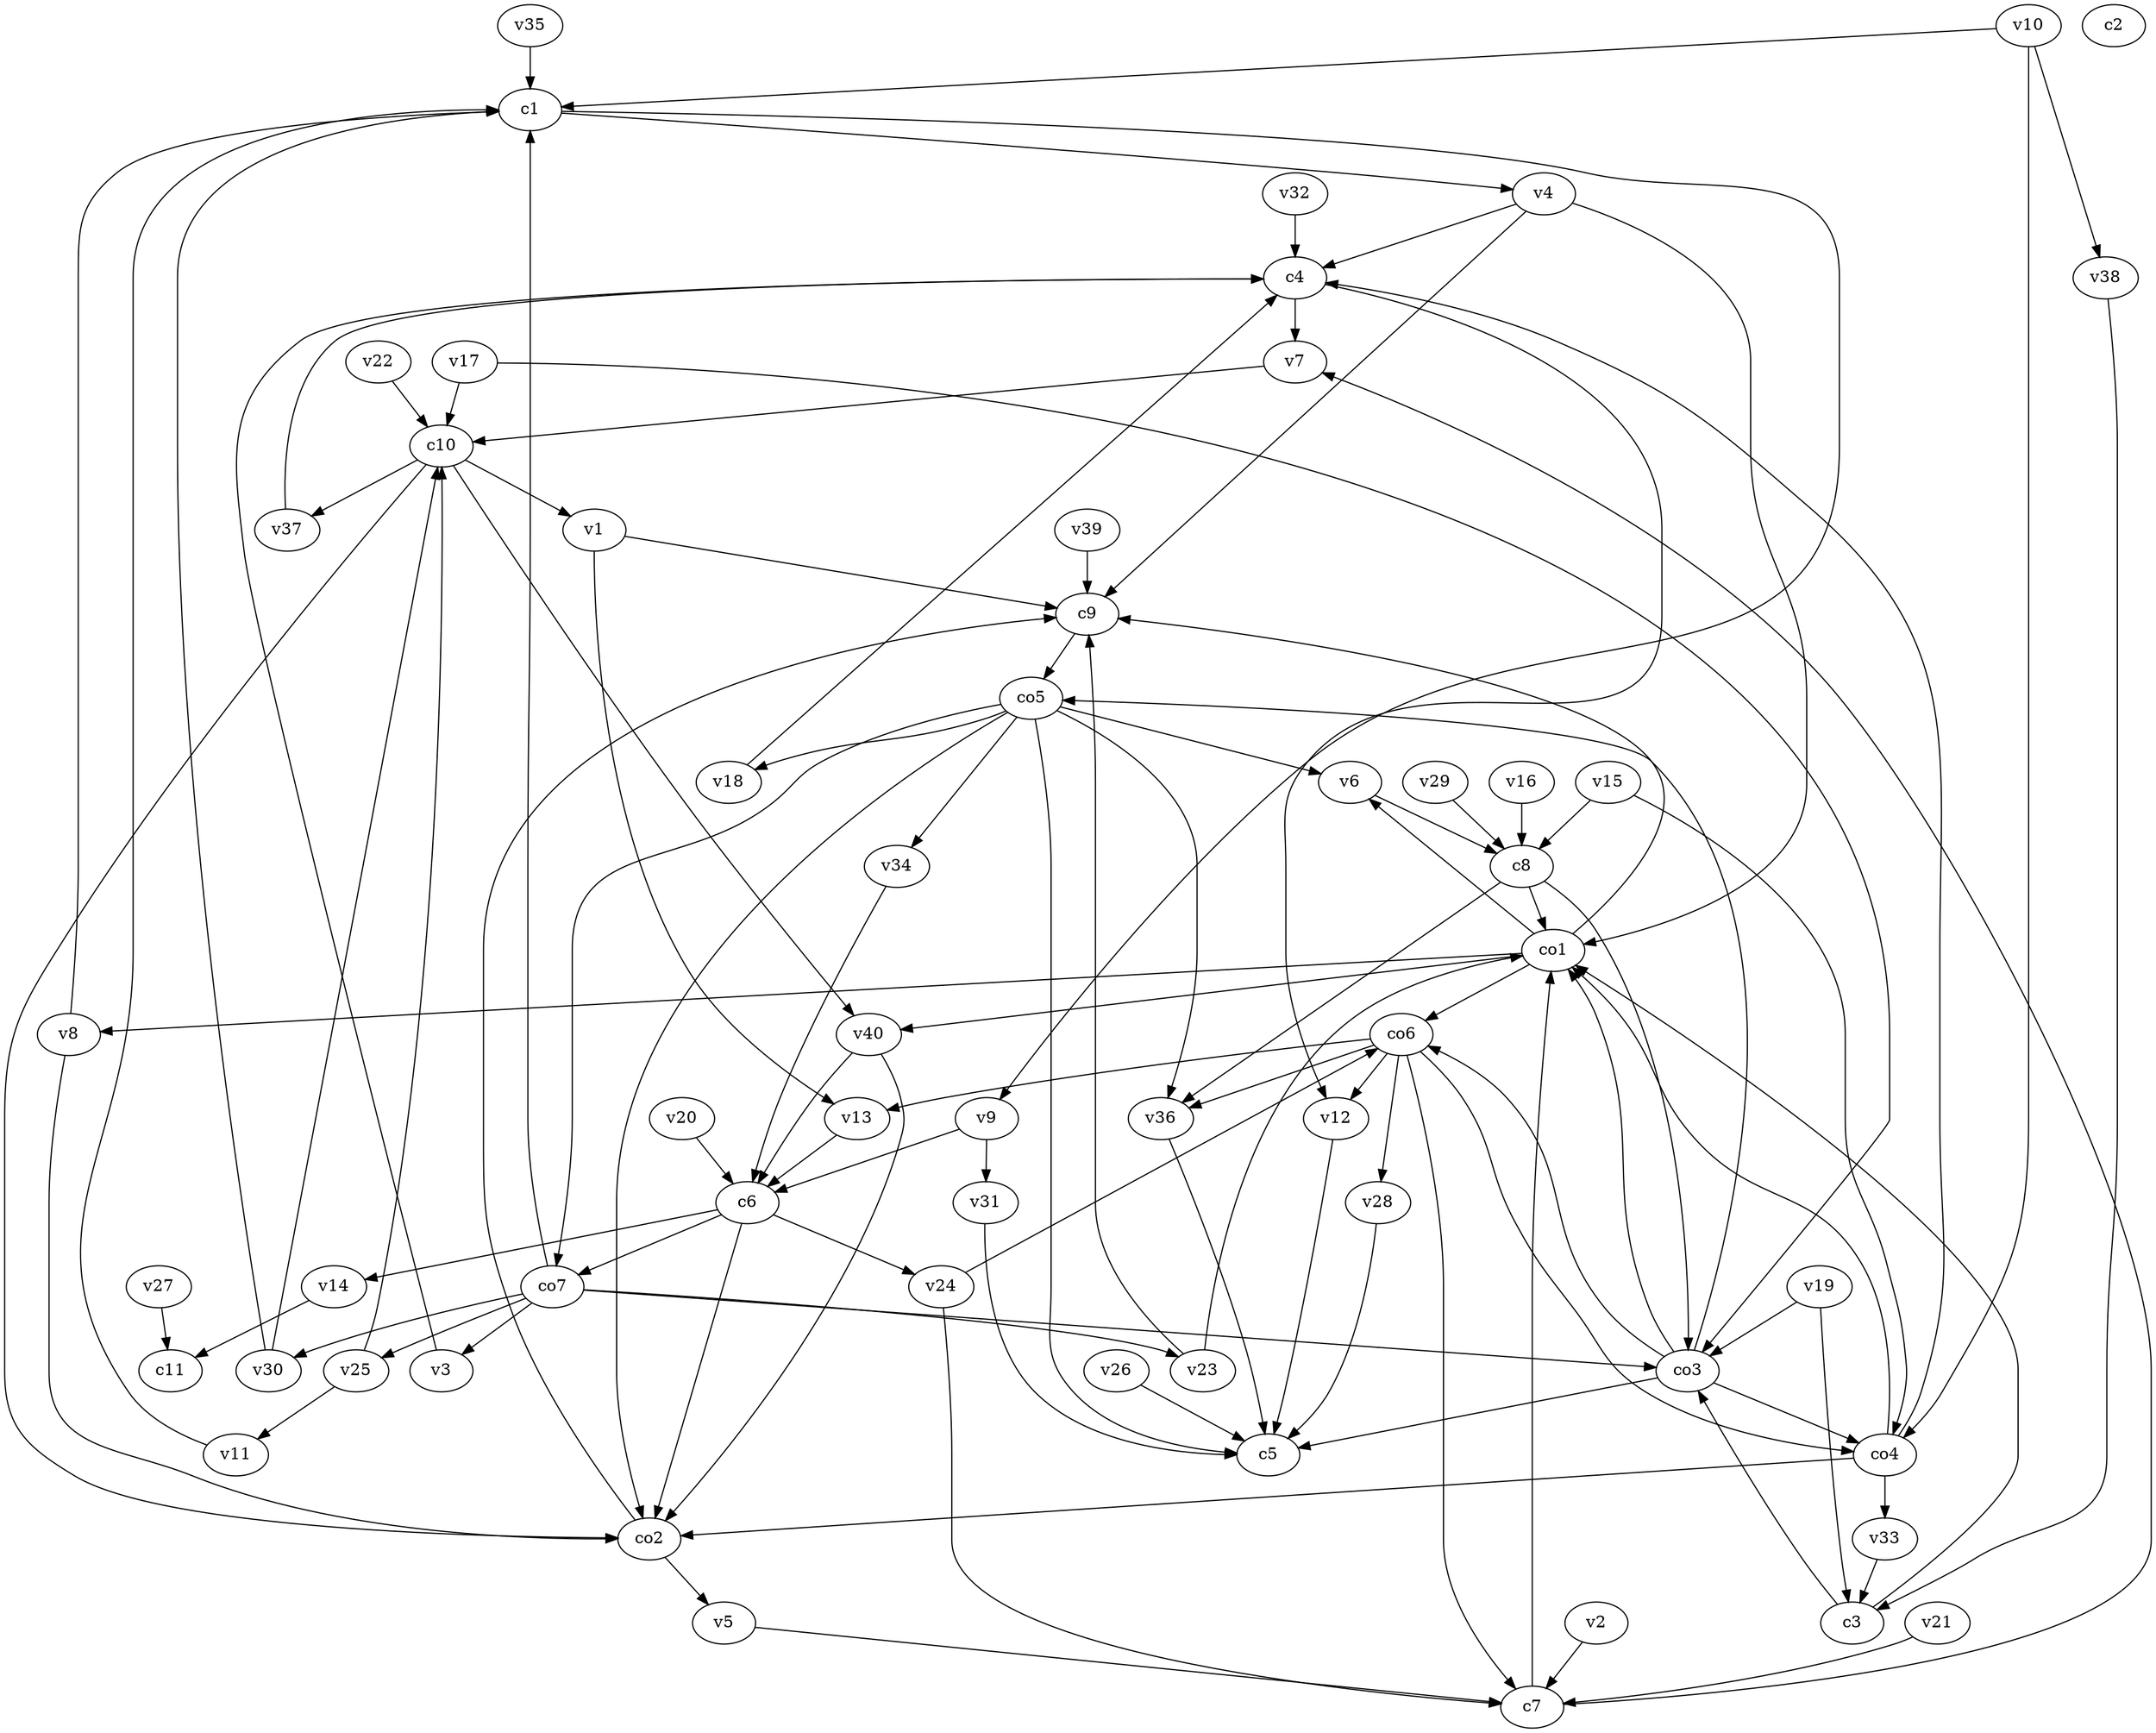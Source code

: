 strict digraph  {
c1;
c2;
c3;
c4;
c5;
c6;
c7;
c8;
c9;
c10;
c11;
v1;
v2;
v3;
v4;
v5;
v6;
v7;
v8;
v9;
v10;
v11;
v12;
v13;
v14;
v15;
v16;
v17;
v18;
v19;
v20;
v21;
v22;
v23;
v24;
v25;
v26;
v27;
v28;
v29;
v30;
v31;
v32;
v33;
v34;
v35;
v36;
v37;
v38;
v39;
v40;
co1;
co2;
co3;
co4;
co5;
co6;
co7;
c1 -> v9  [weight=1];
c1 -> v4  [weight=1];
c3 -> co1  [weight=1];
c3 -> co3  [weight=1];
c4 -> v12  [weight=1];
c4 -> v7  [weight=1];
c6 -> co7  [weight=1];
c6 -> co2  [weight=1];
c6 -> v14  [weight=1];
c6 -> v24  [weight=1];
c7 -> v7  [weight=1];
c7 -> co1  [weight=1];
c8 -> v36  [weight=1];
c8 -> co1  [weight=1];
c8 -> co3  [weight=1];
c9 -> co5  [weight=1];
c10 -> v37  [weight=1];
c10 -> v40  [weight=1];
c10 -> co2  [weight=1];
c10 -> v1  [weight=1];
v1 -> c9  [weight=1];
v1 -> v13  [weight=1];
v2 -> c7  [weight=1];
v3 -> c4  [weight=1];
v4 -> c4  [weight=1];
v4 -> c9  [weight=1];
v4 -> co1  [weight=1];
v5 -> c7  [weight=1];
v6 -> c8  [weight=1];
v7 -> c10  [weight=1];
v8 -> c1  [weight=1];
v8 -> co2  [weight=1];
v9 -> c6  [weight=1];
v9 -> v31  [weight=1];
v10 -> c1  [weight=1];
v10 -> co4  [weight=1];
v10 -> v38  [weight=1];
v11 -> c1  [weight=1];
v12 -> c5  [weight=1];
v13 -> c6  [weight=1];
v14 -> c11  [weight=1];
v15 -> c8  [weight=1];
v15 -> co4  [weight=1];
v16 -> c8  [weight=1];
v17 -> c10  [weight=1];
v17 -> co3  [weight=1];
v18 -> c4  [weight=1];
v19 -> c3  [weight=1];
v19 -> co3  [weight=1];
v20 -> c6  [weight=1];
v21 -> c7  [weight=1];
v22 -> c10  [weight=1];
v23 -> c9  [weight=1];
v23 -> co1  [weight=1];
v24 -> c7  [weight=1];
v24 -> co6  [weight=1];
v25 -> c10  [weight=1];
v25 -> v11  [weight=1];
v26 -> c5  [weight=1];
v27 -> c11  [weight=1];
v28 -> c5  [weight=1];
v29 -> c8  [weight=1];
v30 -> c1  [weight=1];
v30 -> c10  [weight=1];
v31 -> c5  [weight=1];
v32 -> c4  [weight=1];
v33 -> c3  [weight=1];
v34 -> c6  [weight=1];
v35 -> c1  [weight=1];
v36 -> c5  [weight=1];
v37 -> c4  [weight=1];
v38 -> c3  [weight=1];
v39 -> c9  [weight=1];
v40 -> c6  [weight=1];
v40 -> co2  [weight=1];
co1 -> c9  [weight=1];
co1 -> v6  [weight=1];
co1 -> co6  [weight=1];
co1 -> v8  [weight=1];
co1 -> v40  [weight=1];
co2 -> c9  [weight=1];
co2 -> v5  [weight=1];
co3 -> c5  [weight=1];
co3 -> co4  [weight=1];
co3 -> co5  [weight=1];
co3 -> co6  [weight=1];
co3 -> co1  [weight=1];
co4 -> c4  [weight=1];
co4 -> co2  [weight=1];
co4 -> co1  [weight=1];
co4 -> v33  [weight=1];
co5 -> c5  [weight=1];
co5 -> v34  [weight=1];
co5 -> co7  [weight=1];
co5 -> v36  [weight=1];
co5 -> v18  [weight=1];
co5 -> co2  [weight=1];
co5 -> v6  [weight=1];
co6 -> c7  [weight=1];
co6 -> v12  [weight=1];
co6 -> v28  [weight=1];
co6 -> v36  [weight=1];
co6 -> v13  [weight=1];
co6 -> co4  [weight=1];
co7 -> c1  [weight=1];
co7 -> v25  [weight=1];
co7 -> v3  [weight=1];
co7 -> v23  [weight=1];
co7 -> v30  [weight=1];
co7 -> co3  [weight=1];
}
